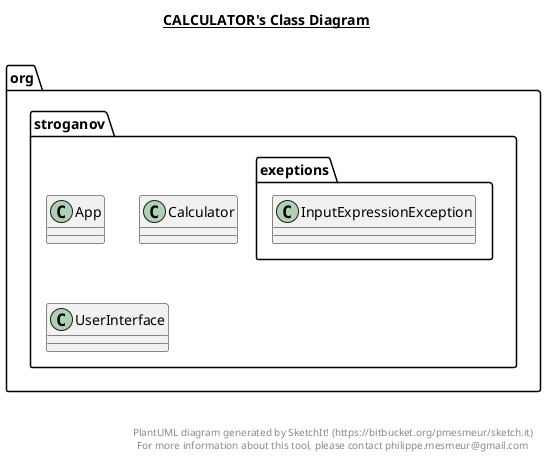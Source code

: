 @startuml

title __CALCULATOR's Class Diagram__\n

  namespace org.stroganov {
    class org.stroganov.App {
    }
  }
  

  namespace org.stroganov {
    class org.stroganov.Calculator {
    }
  }
  

  namespace org.stroganov {
    class org.stroganov.UserInterface {
    }
  }
  

  namespace org.stroganov {
    namespace exeptions {
      class org.stroganov.exeptions.InputExpressionException {
      }
    }
  }
  



right footer


PlantUML diagram generated by SketchIt! (https://bitbucket.org/pmesmeur/sketch.it)
For more information about this tool, please contact philippe.mesmeur@gmail.com
endfooter

@enduml
